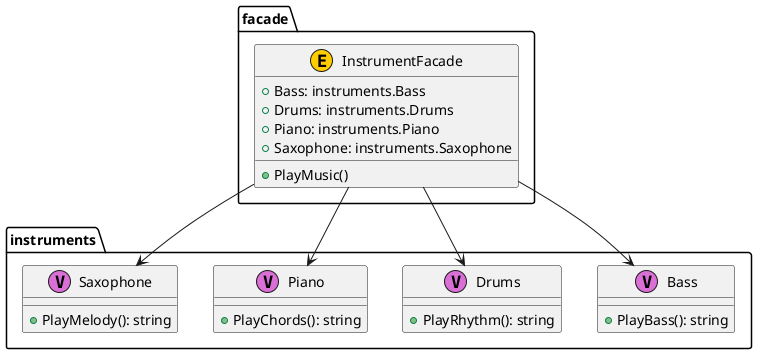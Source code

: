 @startuml

package "facade" {
	class "InstrumentFacade" as facade.InstrumentFacade <<E,#FFCC00>> {
		+Bass: instruments.Bass
		+Drums: instruments.Drums
		+Piano: instruments.Piano
		+Saxophone: instruments.Saxophone
		+PlayMusic()
	}
}

	facade.InstrumentFacade --> instruments.Bass
	facade.InstrumentFacade --> instruments.Drums
	facade.InstrumentFacade --> instruments.Piano
	facade.InstrumentFacade --> instruments.Saxophone


package "instruments" {
	class "Bass" as instruments.Bass <<V,Orchid>> {
		+PlayBass(): string
	}
}



package "instruments" {
	class "Drums" as instruments.Drums <<V,Orchid>> {
		+PlayRhythm(): string
	}
}



package "instruments" {
	class "Piano" as instruments.Piano <<V,Orchid>> {
		+PlayChords(): string
	}
}



package "instruments" {
	class "Saxophone" as instruments.Saxophone <<V,Orchid>> {
		+PlayMelody(): string
	}
}





@enduml
